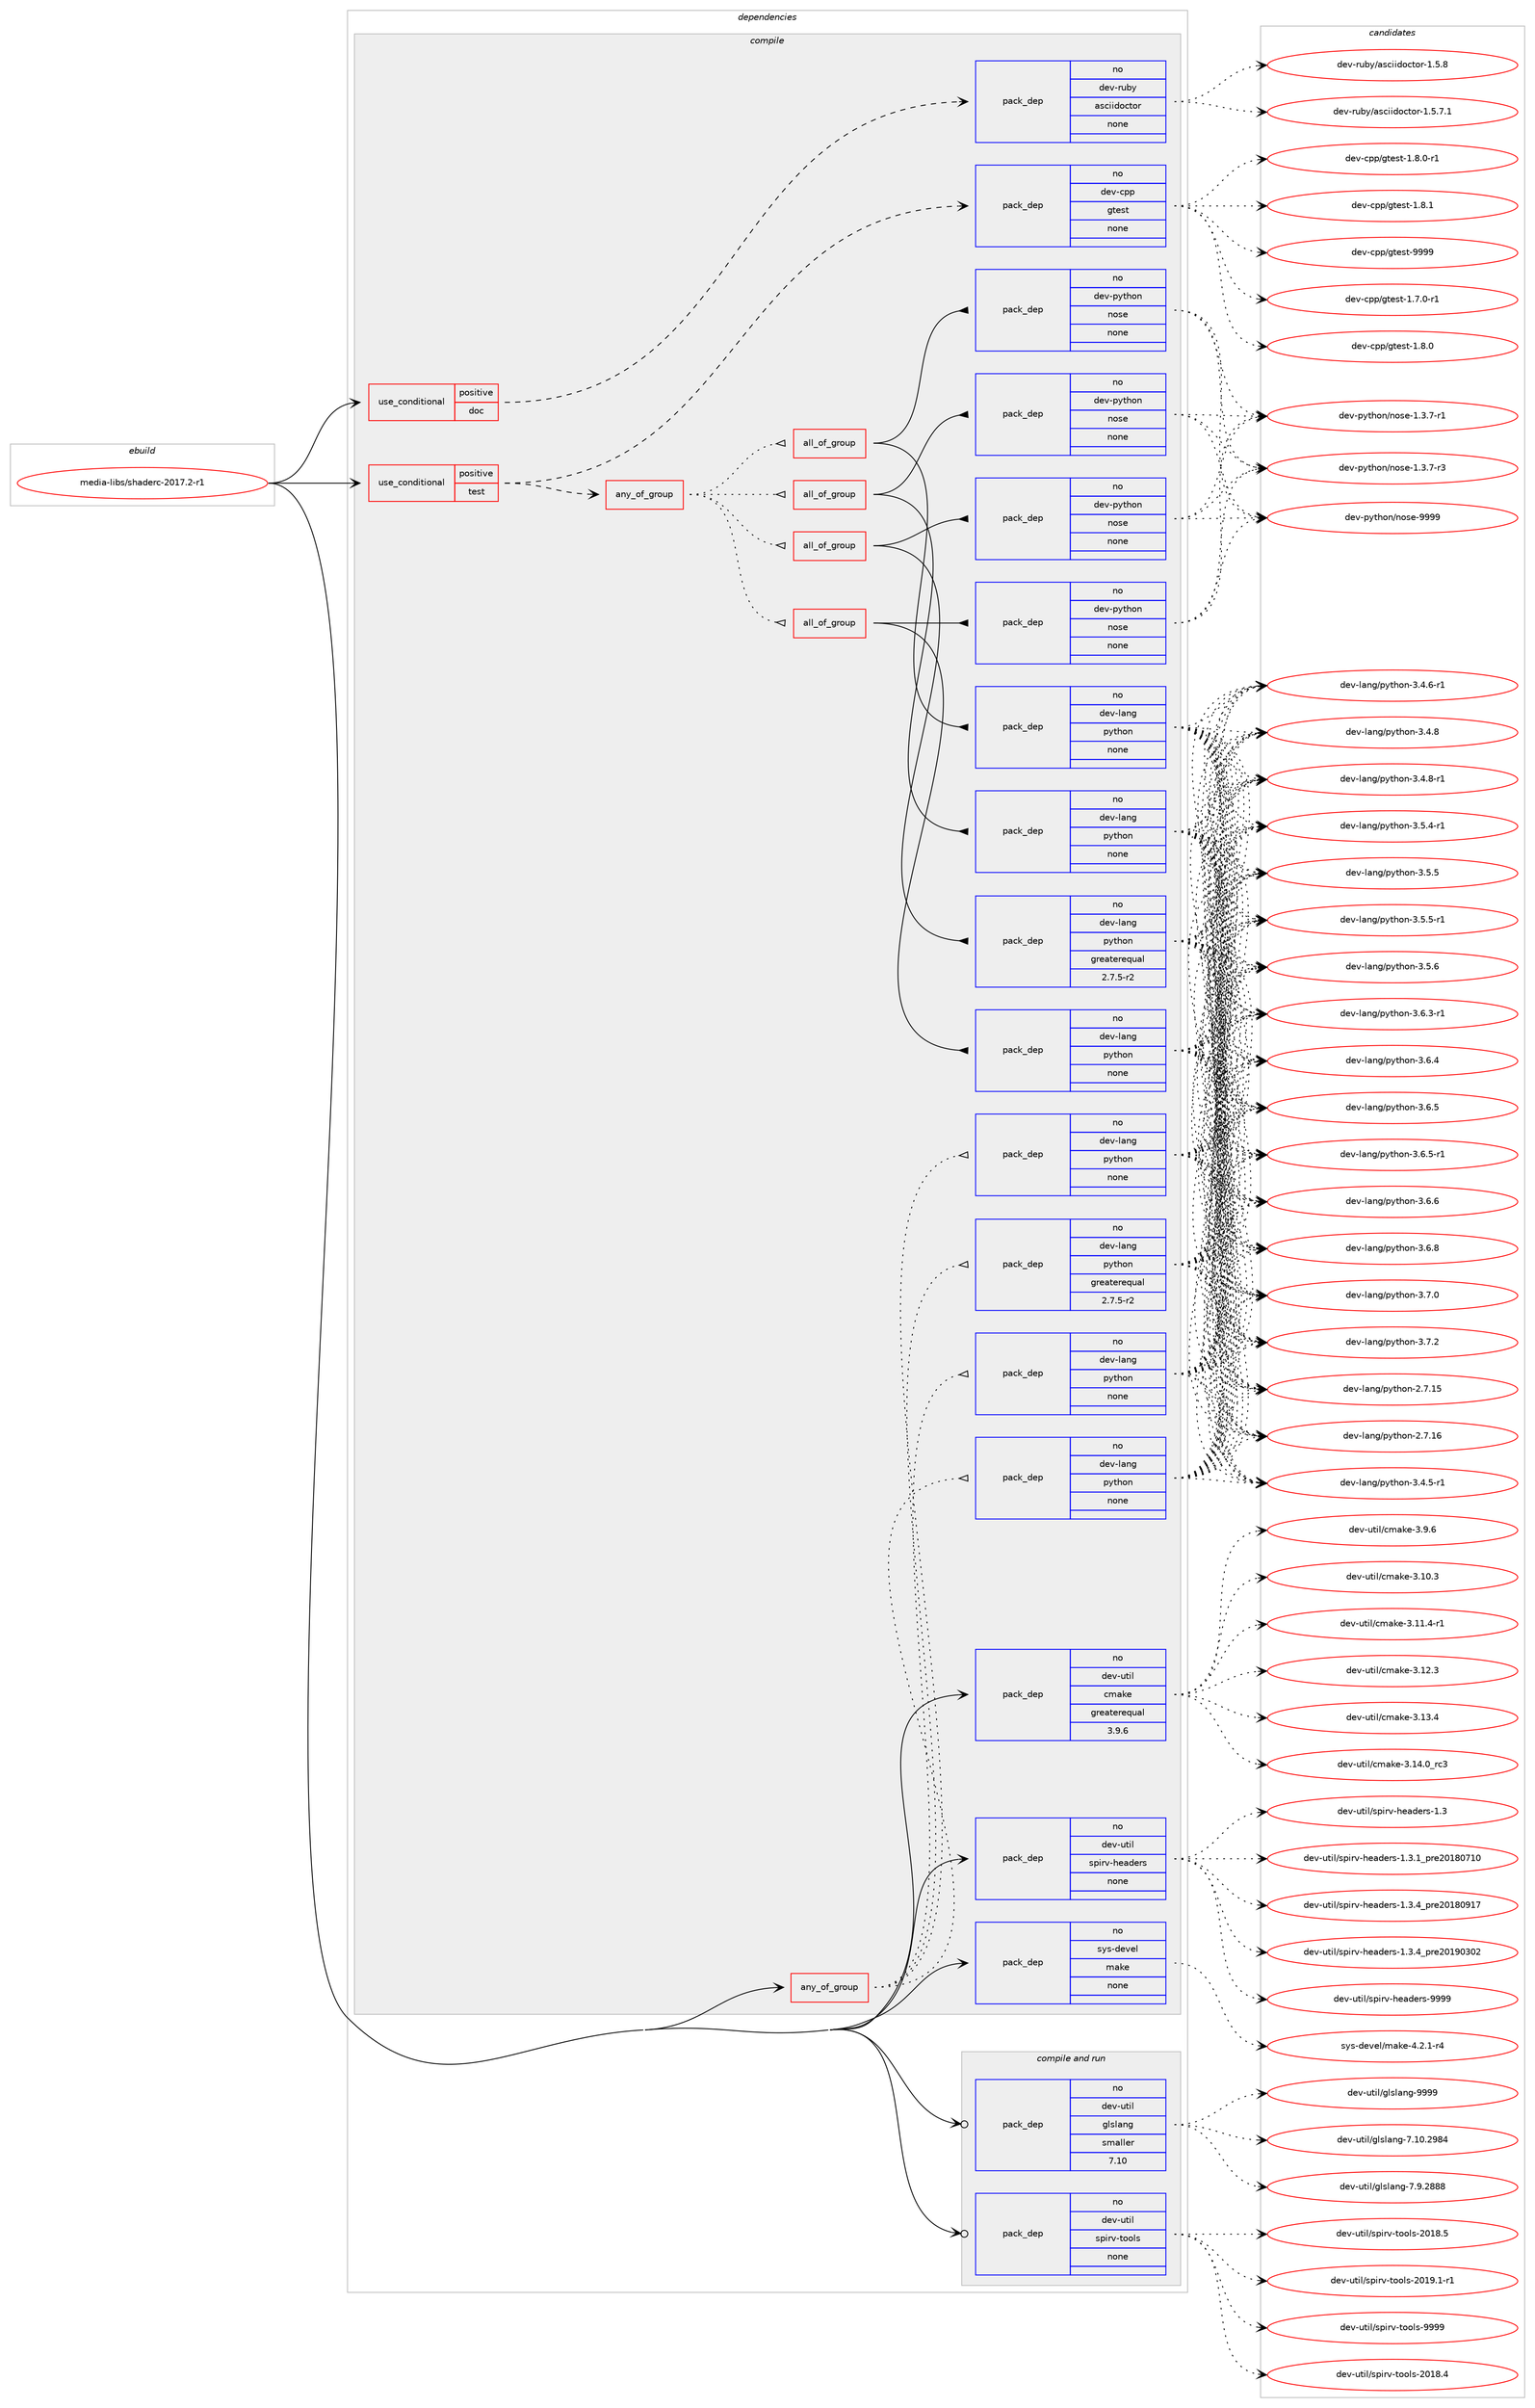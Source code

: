 digraph prolog {

# *************
# Graph options
# *************

newrank=true;
concentrate=true;
compound=true;
graph [rankdir=LR,fontname=Helvetica,fontsize=10,ranksep=1.5];#, ranksep=2.5, nodesep=0.2];
edge  [arrowhead=vee];
node  [fontname=Helvetica,fontsize=10];

# **********
# The ebuild
# **********

subgraph cluster_leftcol {
color=gray;
rank=same;
label=<<i>ebuild</i>>;
id [label="media-libs/shaderc-2017.2-r1", color=red, width=4, href="../media-libs/shaderc-2017.2-r1.svg"];
}

# ****************
# The dependencies
# ****************

subgraph cluster_midcol {
color=gray;
label=<<i>dependencies</i>>;
subgraph cluster_compile {
fillcolor="#eeeeee";
style=filled;
label=<<i>compile</i>>;
subgraph any25319 {
dependency1618228 [label=<<TABLE BORDER="0" CELLBORDER="1" CELLSPACING="0" CELLPADDING="4"><TR><TD CELLPADDING="10">any_of_group</TD></TR></TABLE>>, shape=none, color=red];subgraph pack1156256 {
dependency1618229 [label=<<TABLE BORDER="0" CELLBORDER="1" CELLSPACING="0" CELLPADDING="4" WIDTH="220"><TR><TD ROWSPAN="6" CELLPADDING="30">pack_dep</TD></TR><TR><TD WIDTH="110">no</TD></TR><TR><TD>dev-lang</TD></TR><TR><TD>python</TD></TR><TR><TD>none</TD></TR><TR><TD></TD></TR></TABLE>>, shape=none, color=blue];
}
dependency1618228:e -> dependency1618229:w [weight=20,style="dotted",arrowhead="oinv"];
subgraph pack1156257 {
dependency1618230 [label=<<TABLE BORDER="0" CELLBORDER="1" CELLSPACING="0" CELLPADDING="4" WIDTH="220"><TR><TD ROWSPAN="6" CELLPADDING="30">pack_dep</TD></TR><TR><TD WIDTH="110">no</TD></TR><TR><TD>dev-lang</TD></TR><TR><TD>python</TD></TR><TR><TD>none</TD></TR><TR><TD></TD></TR></TABLE>>, shape=none, color=blue];
}
dependency1618228:e -> dependency1618230:w [weight=20,style="dotted",arrowhead="oinv"];
subgraph pack1156258 {
dependency1618231 [label=<<TABLE BORDER="0" CELLBORDER="1" CELLSPACING="0" CELLPADDING="4" WIDTH="220"><TR><TD ROWSPAN="6" CELLPADDING="30">pack_dep</TD></TR><TR><TD WIDTH="110">no</TD></TR><TR><TD>dev-lang</TD></TR><TR><TD>python</TD></TR><TR><TD>none</TD></TR><TR><TD></TD></TR></TABLE>>, shape=none, color=blue];
}
dependency1618228:e -> dependency1618231:w [weight=20,style="dotted",arrowhead="oinv"];
subgraph pack1156259 {
dependency1618232 [label=<<TABLE BORDER="0" CELLBORDER="1" CELLSPACING="0" CELLPADDING="4" WIDTH="220"><TR><TD ROWSPAN="6" CELLPADDING="30">pack_dep</TD></TR><TR><TD WIDTH="110">no</TD></TR><TR><TD>dev-lang</TD></TR><TR><TD>python</TD></TR><TR><TD>greaterequal</TD></TR><TR><TD>2.7.5-r2</TD></TR></TABLE>>, shape=none, color=blue];
}
dependency1618228:e -> dependency1618232:w [weight=20,style="dotted",arrowhead="oinv"];
}
id:e -> dependency1618228:w [weight=20,style="solid",arrowhead="vee"];
subgraph cond435904 {
dependency1618233 [label=<<TABLE BORDER="0" CELLBORDER="1" CELLSPACING="0" CELLPADDING="4"><TR><TD ROWSPAN="3" CELLPADDING="10">use_conditional</TD></TR><TR><TD>positive</TD></TR><TR><TD>doc</TD></TR></TABLE>>, shape=none, color=red];
subgraph pack1156260 {
dependency1618234 [label=<<TABLE BORDER="0" CELLBORDER="1" CELLSPACING="0" CELLPADDING="4" WIDTH="220"><TR><TD ROWSPAN="6" CELLPADDING="30">pack_dep</TD></TR><TR><TD WIDTH="110">no</TD></TR><TR><TD>dev-ruby</TD></TR><TR><TD>asciidoctor</TD></TR><TR><TD>none</TD></TR><TR><TD></TD></TR></TABLE>>, shape=none, color=blue];
}
dependency1618233:e -> dependency1618234:w [weight=20,style="dashed",arrowhead="vee"];
}
id:e -> dependency1618233:w [weight=20,style="solid",arrowhead="vee"];
subgraph cond435905 {
dependency1618235 [label=<<TABLE BORDER="0" CELLBORDER="1" CELLSPACING="0" CELLPADDING="4"><TR><TD ROWSPAN="3" CELLPADDING="10">use_conditional</TD></TR><TR><TD>positive</TD></TR><TR><TD>test</TD></TR></TABLE>>, shape=none, color=red];
subgraph pack1156261 {
dependency1618236 [label=<<TABLE BORDER="0" CELLBORDER="1" CELLSPACING="0" CELLPADDING="4" WIDTH="220"><TR><TD ROWSPAN="6" CELLPADDING="30">pack_dep</TD></TR><TR><TD WIDTH="110">no</TD></TR><TR><TD>dev-cpp</TD></TR><TR><TD>gtest</TD></TR><TR><TD>none</TD></TR><TR><TD></TD></TR></TABLE>>, shape=none, color=blue];
}
dependency1618235:e -> dependency1618236:w [weight=20,style="dashed",arrowhead="vee"];
subgraph any25320 {
dependency1618237 [label=<<TABLE BORDER="0" CELLBORDER="1" CELLSPACING="0" CELLPADDING="4"><TR><TD CELLPADDING="10">any_of_group</TD></TR></TABLE>>, shape=none, color=red];subgraph all752 {
dependency1618238 [label=<<TABLE BORDER="0" CELLBORDER="1" CELLSPACING="0" CELLPADDING="4"><TR><TD CELLPADDING="10">all_of_group</TD></TR></TABLE>>, shape=none, color=red];subgraph pack1156262 {
dependency1618239 [label=<<TABLE BORDER="0" CELLBORDER="1" CELLSPACING="0" CELLPADDING="4" WIDTH="220"><TR><TD ROWSPAN="6" CELLPADDING="30">pack_dep</TD></TR><TR><TD WIDTH="110">no</TD></TR><TR><TD>dev-lang</TD></TR><TR><TD>python</TD></TR><TR><TD>none</TD></TR><TR><TD></TD></TR></TABLE>>, shape=none, color=blue];
}
dependency1618238:e -> dependency1618239:w [weight=20,style="solid",arrowhead="inv"];
subgraph pack1156263 {
dependency1618240 [label=<<TABLE BORDER="0" CELLBORDER="1" CELLSPACING="0" CELLPADDING="4" WIDTH="220"><TR><TD ROWSPAN="6" CELLPADDING="30">pack_dep</TD></TR><TR><TD WIDTH="110">no</TD></TR><TR><TD>dev-python</TD></TR><TR><TD>nose</TD></TR><TR><TD>none</TD></TR><TR><TD></TD></TR></TABLE>>, shape=none, color=blue];
}
dependency1618238:e -> dependency1618240:w [weight=20,style="solid",arrowhead="inv"];
}
dependency1618237:e -> dependency1618238:w [weight=20,style="dotted",arrowhead="oinv"];
subgraph all753 {
dependency1618241 [label=<<TABLE BORDER="0" CELLBORDER="1" CELLSPACING="0" CELLPADDING="4"><TR><TD CELLPADDING="10">all_of_group</TD></TR></TABLE>>, shape=none, color=red];subgraph pack1156264 {
dependency1618242 [label=<<TABLE BORDER="0" CELLBORDER="1" CELLSPACING="0" CELLPADDING="4" WIDTH="220"><TR><TD ROWSPAN="6" CELLPADDING="30">pack_dep</TD></TR><TR><TD WIDTH="110">no</TD></TR><TR><TD>dev-lang</TD></TR><TR><TD>python</TD></TR><TR><TD>none</TD></TR><TR><TD></TD></TR></TABLE>>, shape=none, color=blue];
}
dependency1618241:e -> dependency1618242:w [weight=20,style="solid",arrowhead="inv"];
subgraph pack1156265 {
dependency1618243 [label=<<TABLE BORDER="0" CELLBORDER="1" CELLSPACING="0" CELLPADDING="4" WIDTH="220"><TR><TD ROWSPAN="6" CELLPADDING="30">pack_dep</TD></TR><TR><TD WIDTH="110">no</TD></TR><TR><TD>dev-python</TD></TR><TR><TD>nose</TD></TR><TR><TD>none</TD></TR><TR><TD></TD></TR></TABLE>>, shape=none, color=blue];
}
dependency1618241:e -> dependency1618243:w [weight=20,style="solid",arrowhead="inv"];
}
dependency1618237:e -> dependency1618241:w [weight=20,style="dotted",arrowhead="oinv"];
subgraph all754 {
dependency1618244 [label=<<TABLE BORDER="0" CELLBORDER="1" CELLSPACING="0" CELLPADDING="4"><TR><TD CELLPADDING="10">all_of_group</TD></TR></TABLE>>, shape=none, color=red];subgraph pack1156266 {
dependency1618245 [label=<<TABLE BORDER="0" CELLBORDER="1" CELLSPACING="0" CELLPADDING="4" WIDTH="220"><TR><TD ROWSPAN="6" CELLPADDING="30">pack_dep</TD></TR><TR><TD WIDTH="110">no</TD></TR><TR><TD>dev-lang</TD></TR><TR><TD>python</TD></TR><TR><TD>none</TD></TR><TR><TD></TD></TR></TABLE>>, shape=none, color=blue];
}
dependency1618244:e -> dependency1618245:w [weight=20,style="solid",arrowhead="inv"];
subgraph pack1156267 {
dependency1618246 [label=<<TABLE BORDER="0" CELLBORDER="1" CELLSPACING="0" CELLPADDING="4" WIDTH="220"><TR><TD ROWSPAN="6" CELLPADDING="30">pack_dep</TD></TR><TR><TD WIDTH="110">no</TD></TR><TR><TD>dev-python</TD></TR><TR><TD>nose</TD></TR><TR><TD>none</TD></TR><TR><TD></TD></TR></TABLE>>, shape=none, color=blue];
}
dependency1618244:e -> dependency1618246:w [weight=20,style="solid",arrowhead="inv"];
}
dependency1618237:e -> dependency1618244:w [weight=20,style="dotted",arrowhead="oinv"];
subgraph all755 {
dependency1618247 [label=<<TABLE BORDER="0" CELLBORDER="1" CELLSPACING="0" CELLPADDING="4"><TR><TD CELLPADDING="10">all_of_group</TD></TR></TABLE>>, shape=none, color=red];subgraph pack1156268 {
dependency1618248 [label=<<TABLE BORDER="0" CELLBORDER="1" CELLSPACING="0" CELLPADDING="4" WIDTH="220"><TR><TD ROWSPAN="6" CELLPADDING="30">pack_dep</TD></TR><TR><TD WIDTH="110">no</TD></TR><TR><TD>dev-lang</TD></TR><TR><TD>python</TD></TR><TR><TD>greaterequal</TD></TR><TR><TD>2.7.5-r2</TD></TR></TABLE>>, shape=none, color=blue];
}
dependency1618247:e -> dependency1618248:w [weight=20,style="solid",arrowhead="inv"];
subgraph pack1156269 {
dependency1618249 [label=<<TABLE BORDER="0" CELLBORDER="1" CELLSPACING="0" CELLPADDING="4" WIDTH="220"><TR><TD ROWSPAN="6" CELLPADDING="30">pack_dep</TD></TR><TR><TD WIDTH="110">no</TD></TR><TR><TD>dev-python</TD></TR><TR><TD>nose</TD></TR><TR><TD>none</TD></TR><TR><TD></TD></TR></TABLE>>, shape=none, color=blue];
}
dependency1618247:e -> dependency1618249:w [weight=20,style="solid",arrowhead="inv"];
}
dependency1618237:e -> dependency1618247:w [weight=20,style="dotted",arrowhead="oinv"];
}
dependency1618235:e -> dependency1618237:w [weight=20,style="dashed",arrowhead="vee"];
}
id:e -> dependency1618235:w [weight=20,style="solid",arrowhead="vee"];
subgraph pack1156270 {
dependency1618250 [label=<<TABLE BORDER="0" CELLBORDER="1" CELLSPACING="0" CELLPADDING="4" WIDTH="220"><TR><TD ROWSPAN="6" CELLPADDING="30">pack_dep</TD></TR><TR><TD WIDTH="110">no</TD></TR><TR><TD>dev-util</TD></TR><TR><TD>cmake</TD></TR><TR><TD>greaterequal</TD></TR><TR><TD>3.9.6</TD></TR></TABLE>>, shape=none, color=blue];
}
id:e -> dependency1618250:w [weight=20,style="solid",arrowhead="vee"];
subgraph pack1156271 {
dependency1618251 [label=<<TABLE BORDER="0" CELLBORDER="1" CELLSPACING="0" CELLPADDING="4" WIDTH="220"><TR><TD ROWSPAN="6" CELLPADDING="30">pack_dep</TD></TR><TR><TD WIDTH="110">no</TD></TR><TR><TD>dev-util</TD></TR><TR><TD>spirv-headers</TD></TR><TR><TD>none</TD></TR><TR><TD></TD></TR></TABLE>>, shape=none, color=blue];
}
id:e -> dependency1618251:w [weight=20,style="solid",arrowhead="vee"];
subgraph pack1156272 {
dependency1618252 [label=<<TABLE BORDER="0" CELLBORDER="1" CELLSPACING="0" CELLPADDING="4" WIDTH="220"><TR><TD ROWSPAN="6" CELLPADDING="30">pack_dep</TD></TR><TR><TD WIDTH="110">no</TD></TR><TR><TD>sys-devel</TD></TR><TR><TD>make</TD></TR><TR><TD>none</TD></TR><TR><TD></TD></TR></TABLE>>, shape=none, color=blue];
}
id:e -> dependency1618252:w [weight=20,style="solid",arrowhead="vee"];
}
subgraph cluster_compileandrun {
fillcolor="#eeeeee";
style=filled;
label=<<i>compile and run</i>>;
subgraph pack1156273 {
dependency1618253 [label=<<TABLE BORDER="0" CELLBORDER="1" CELLSPACING="0" CELLPADDING="4" WIDTH="220"><TR><TD ROWSPAN="6" CELLPADDING="30">pack_dep</TD></TR><TR><TD WIDTH="110">no</TD></TR><TR><TD>dev-util</TD></TR><TR><TD>glslang</TD></TR><TR><TD>smaller</TD></TR><TR><TD>7.10</TD></TR></TABLE>>, shape=none, color=blue];
}
id:e -> dependency1618253:w [weight=20,style="solid",arrowhead="odotvee"];
subgraph pack1156274 {
dependency1618254 [label=<<TABLE BORDER="0" CELLBORDER="1" CELLSPACING="0" CELLPADDING="4" WIDTH="220"><TR><TD ROWSPAN="6" CELLPADDING="30">pack_dep</TD></TR><TR><TD WIDTH="110">no</TD></TR><TR><TD>dev-util</TD></TR><TR><TD>spirv-tools</TD></TR><TR><TD>none</TD></TR><TR><TD></TD></TR></TABLE>>, shape=none, color=blue];
}
id:e -> dependency1618254:w [weight=20,style="solid",arrowhead="odotvee"];
}
subgraph cluster_run {
fillcolor="#eeeeee";
style=filled;
label=<<i>run</i>>;
}
}

# **************
# The candidates
# **************

subgraph cluster_choices {
rank=same;
color=gray;
label=<<i>candidates</i>>;

subgraph choice1156256 {
color=black;
nodesep=1;
choice10010111845108971101034711212111610411111045504655464953 [label="dev-lang/python-2.7.15", color=red, width=4,href="../dev-lang/python-2.7.15.svg"];
choice10010111845108971101034711212111610411111045504655464954 [label="dev-lang/python-2.7.16", color=red, width=4,href="../dev-lang/python-2.7.16.svg"];
choice1001011184510897110103471121211161041111104551465246534511449 [label="dev-lang/python-3.4.5-r1", color=red, width=4,href="../dev-lang/python-3.4.5-r1.svg"];
choice1001011184510897110103471121211161041111104551465246544511449 [label="dev-lang/python-3.4.6-r1", color=red, width=4,href="../dev-lang/python-3.4.6-r1.svg"];
choice100101118451089711010347112121116104111110455146524656 [label="dev-lang/python-3.4.8", color=red, width=4,href="../dev-lang/python-3.4.8.svg"];
choice1001011184510897110103471121211161041111104551465246564511449 [label="dev-lang/python-3.4.8-r1", color=red, width=4,href="../dev-lang/python-3.4.8-r1.svg"];
choice1001011184510897110103471121211161041111104551465346524511449 [label="dev-lang/python-3.5.4-r1", color=red, width=4,href="../dev-lang/python-3.5.4-r1.svg"];
choice100101118451089711010347112121116104111110455146534653 [label="dev-lang/python-3.5.5", color=red, width=4,href="../dev-lang/python-3.5.5.svg"];
choice1001011184510897110103471121211161041111104551465346534511449 [label="dev-lang/python-3.5.5-r1", color=red, width=4,href="../dev-lang/python-3.5.5-r1.svg"];
choice100101118451089711010347112121116104111110455146534654 [label="dev-lang/python-3.5.6", color=red, width=4,href="../dev-lang/python-3.5.6.svg"];
choice1001011184510897110103471121211161041111104551465446514511449 [label="dev-lang/python-3.6.3-r1", color=red, width=4,href="../dev-lang/python-3.6.3-r1.svg"];
choice100101118451089711010347112121116104111110455146544652 [label="dev-lang/python-3.6.4", color=red, width=4,href="../dev-lang/python-3.6.4.svg"];
choice100101118451089711010347112121116104111110455146544653 [label="dev-lang/python-3.6.5", color=red, width=4,href="../dev-lang/python-3.6.5.svg"];
choice1001011184510897110103471121211161041111104551465446534511449 [label="dev-lang/python-3.6.5-r1", color=red, width=4,href="../dev-lang/python-3.6.5-r1.svg"];
choice100101118451089711010347112121116104111110455146544654 [label="dev-lang/python-3.6.6", color=red, width=4,href="../dev-lang/python-3.6.6.svg"];
choice100101118451089711010347112121116104111110455146544656 [label="dev-lang/python-3.6.8", color=red, width=4,href="../dev-lang/python-3.6.8.svg"];
choice100101118451089711010347112121116104111110455146554648 [label="dev-lang/python-3.7.0", color=red, width=4,href="../dev-lang/python-3.7.0.svg"];
choice100101118451089711010347112121116104111110455146554650 [label="dev-lang/python-3.7.2", color=red, width=4,href="../dev-lang/python-3.7.2.svg"];
dependency1618229:e -> choice10010111845108971101034711212111610411111045504655464953:w [style=dotted,weight="100"];
dependency1618229:e -> choice10010111845108971101034711212111610411111045504655464954:w [style=dotted,weight="100"];
dependency1618229:e -> choice1001011184510897110103471121211161041111104551465246534511449:w [style=dotted,weight="100"];
dependency1618229:e -> choice1001011184510897110103471121211161041111104551465246544511449:w [style=dotted,weight="100"];
dependency1618229:e -> choice100101118451089711010347112121116104111110455146524656:w [style=dotted,weight="100"];
dependency1618229:e -> choice1001011184510897110103471121211161041111104551465246564511449:w [style=dotted,weight="100"];
dependency1618229:e -> choice1001011184510897110103471121211161041111104551465346524511449:w [style=dotted,weight="100"];
dependency1618229:e -> choice100101118451089711010347112121116104111110455146534653:w [style=dotted,weight="100"];
dependency1618229:e -> choice1001011184510897110103471121211161041111104551465346534511449:w [style=dotted,weight="100"];
dependency1618229:e -> choice100101118451089711010347112121116104111110455146534654:w [style=dotted,weight="100"];
dependency1618229:e -> choice1001011184510897110103471121211161041111104551465446514511449:w [style=dotted,weight="100"];
dependency1618229:e -> choice100101118451089711010347112121116104111110455146544652:w [style=dotted,weight="100"];
dependency1618229:e -> choice100101118451089711010347112121116104111110455146544653:w [style=dotted,weight="100"];
dependency1618229:e -> choice1001011184510897110103471121211161041111104551465446534511449:w [style=dotted,weight="100"];
dependency1618229:e -> choice100101118451089711010347112121116104111110455146544654:w [style=dotted,weight="100"];
dependency1618229:e -> choice100101118451089711010347112121116104111110455146544656:w [style=dotted,weight="100"];
dependency1618229:e -> choice100101118451089711010347112121116104111110455146554648:w [style=dotted,weight="100"];
dependency1618229:e -> choice100101118451089711010347112121116104111110455146554650:w [style=dotted,weight="100"];
}
subgraph choice1156257 {
color=black;
nodesep=1;
choice10010111845108971101034711212111610411111045504655464953 [label="dev-lang/python-2.7.15", color=red, width=4,href="../dev-lang/python-2.7.15.svg"];
choice10010111845108971101034711212111610411111045504655464954 [label="dev-lang/python-2.7.16", color=red, width=4,href="../dev-lang/python-2.7.16.svg"];
choice1001011184510897110103471121211161041111104551465246534511449 [label="dev-lang/python-3.4.5-r1", color=red, width=4,href="../dev-lang/python-3.4.5-r1.svg"];
choice1001011184510897110103471121211161041111104551465246544511449 [label="dev-lang/python-3.4.6-r1", color=red, width=4,href="../dev-lang/python-3.4.6-r1.svg"];
choice100101118451089711010347112121116104111110455146524656 [label="dev-lang/python-3.4.8", color=red, width=4,href="../dev-lang/python-3.4.8.svg"];
choice1001011184510897110103471121211161041111104551465246564511449 [label="dev-lang/python-3.4.8-r1", color=red, width=4,href="../dev-lang/python-3.4.8-r1.svg"];
choice1001011184510897110103471121211161041111104551465346524511449 [label="dev-lang/python-3.5.4-r1", color=red, width=4,href="../dev-lang/python-3.5.4-r1.svg"];
choice100101118451089711010347112121116104111110455146534653 [label="dev-lang/python-3.5.5", color=red, width=4,href="../dev-lang/python-3.5.5.svg"];
choice1001011184510897110103471121211161041111104551465346534511449 [label="dev-lang/python-3.5.5-r1", color=red, width=4,href="../dev-lang/python-3.5.5-r1.svg"];
choice100101118451089711010347112121116104111110455146534654 [label="dev-lang/python-3.5.6", color=red, width=4,href="../dev-lang/python-3.5.6.svg"];
choice1001011184510897110103471121211161041111104551465446514511449 [label="dev-lang/python-3.6.3-r1", color=red, width=4,href="../dev-lang/python-3.6.3-r1.svg"];
choice100101118451089711010347112121116104111110455146544652 [label="dev-lang/python-3.6.4", color=red, width=4,href="../dev-lang/python-3.6.4.svg"];
choice100101118451089711010347112121116104111110455146544653 [label="dev-lang/python-3.6.5", color=red, width=4,href="../dev-lang/python-3.6.5.svg"];
choice1001011184510897110103471121211161041111104551465446534511449 [label="dev-lang/python-3.6.5-r1", color=red, width=4,href="../dev-lang/python-3.6.5-r1.svg"];
choice100101118451089711010347112121116104111110455146544654 [label="dev-lang/python-3.6.6", color=red, width=4,href="../dev-lang/python-3.6.6.svg"];
choice100101118451089711010347112121116104111110455146544656 [label="dev-lang/python-3.6.8", color=red, width=4,href="../dev-lang/python-3.6.8.svg"];
choice100101118451089711010347112121116104111110455146554648 [label="dev-lang/python-3.7.0", color=red, width=4,href="../dev-lang/python-3.7.0.svg"];
choice100101118451089711010347112121116104111110455146554650 [label="dev-lang/python-3.7.2", color=red, width=4,href="../dev-lang/python-3.7.2.svg"];
dependency1618230:e -> choice10010111845108971101034711212111610411111045504655464953:w [style=dotted,weight="100"];
dependency1618230:e -> choice10010111845108971101034711212111610411111045504655464954:w [style=dotted,weight="100"];
dependency1618230:e -> choice1001011184510897110103471121211161041111104551465246534511449:w [style=dotted,weight="100"];
dependency1618230:e -> choice1001011184510897110103471121211161041111104551465246544511449:w [style=dotted,weight="100"];
dependency1618230:e -> choice100101118451089711010347112121116104111110455146524656:w [style=dotted,weight="100"];
dependency1618230:e -> choice1001011184510897110103471121211161041111104551465246564511449:w [style=dotted,weight="100"];
dependency1618230:e -> choice1001011184510897110103471121211161041111104551465346524511449:w [style=dotted,weight="100"];
dependency1618230:e -> choice100101118451089711010347112121116104111110455146534653:w [style=dotted,weight="100"];
dependency1618230:e -> choice1001011184510897110103471121211161041111104551465346534511449:w [style=dotted,weight="100"];
dependency1618230:e -> choice100101118451089711010347112121116104111110455146534654:w [style=dotted,weight="100"];
dependency1618230:e -> choice1001011184510897110103471121211161041111104551465446514511449:w [style=dotted,weight="100"];
dependency1618230:e -> choice100101118451089711010347112121116104111110455146544652:w [style=dotted,weight="100"];
dependency1618230:e -> choice100101118451089711010347112121116104111110455146544653:w [style=dotted,weight="100"];
dependency1618230:e -> choice1001011184510897110103471121211161041111104551465446534511449:w [style=dotted,weight="100"];
dependency1618230:e -> choice100101118451089711010347112121116104111110455146544654:w [style=dotted,weight="100"];
dependency1618230:e -> choice100101118451089711010347112121116104111110455146544656:w [style=dotted,weight="100"];
dependency1618230:e -> choice100101118451089711010347112121116104111110455146554648:w [style=dotted,weight="100"];
dependency1618230:e -> choice100101118451089711010347112121116104111110455146554650:w [style=dotted,weight="100"];
}
subgraph choice1156258 {
color=black;
nodesep=1;
choice10010111845108971101034711212111610411111045504655464953 [label="dev-lang/python-2.7.15", color=red, width=4,href="../dev-lang/python-2.7.15.svg"];
choice10010111845108971101034711212111610411111045504655464954 [label="dev-lang/python-2.7.16", color=red, width=4,href="../dev-lang/python-2.7.16.svg"];
choice1001011184510897110103471121211161041111104551465246534511449 [label="dev-lang/python-3.4.5-r1", color=red, width=4,href="../dev-lang/python-3.4.5-r1.svg"];
choice1001011184510897110103471121211161041111104551465246544511449 [label="dev-lang/python-3.4.6-r1", color=red, width=4,href="../dev-lang/python-3.4.6-r1.svg"];
choice100101118451089711010347112121116104111110455146524656 [label="dev-lang/python-3.4.8", color=red, width=4,href="../dev-lang/python-3.4.8.svg"];
choice1001011184510897110103471121211161041111104551465246564511449 [label="dev-lang/python-3.4.8-r1", color=red, width=4,href="../dev-lang/python-3.4.8-r1.svg"];
choice1001011184510897110103471121211161041111104551465346524511449 [label="dev-lang/python-3.5.4-r1", color=red, width=4,href="../dev-lang/python-3.5.4-r1.svg"];
choice100101118451089711010347112121116104111110455146534653 [label="dev-lang/python-3.5.5", color=red, width=4,href="../dev-lang/python-3.5.5.svg"];
choice1001011184510897110103471121211161041111104551465346534511449 [label="dev-lang/python-3.5.5-r1", color=red, width=4,href="../dev-lang/python-3.5.5-r1.svg"];
choice100101118451089711010347112121116104111110455146534654 [label="dev-lang/python-3.5.6", color=red, width=4,href="../dev-lang/python-3.5.6.svg"];
choice1001011184510897110103471121211161041111104551465446514511449 [label="dev-lang/python-3.6.3-r1", color=red, width=4,href="../dev-lang/python-3.6.3-r1.svg"];
choice100101118451089711010347112121116104111110455146544652 [label="dev-lang/python-3.6.4", color=red, width=4,href="../dev-lang/python-3.6.4.svg"];
choice100101118451089711010347112121116104111110455146544653 [label="dev-lang/python-3.6.5", color=red, width=4,href="../dev-lang/python-3.6.5.svg"];
choice1001011184510897110103471121211161041111104551465446534511449 [label="dev-lang/python-3.6.5-r1", color=red, width=4,href="../dev-lang/python-3.6.5-r1.svg"];
choice100101118451089711010347112121116104111110455146544654 [label="dev-lang/python-3.6.6", color=red, width=4,href="../dev-lang/python-3.6.6.svg"];
choice100101118451089711010347112121116104111110455146544656 [label="dev-lang/python-3.6.8", color=red, width=4,href="../dev-lang/python-3.6.8.svg"];
choice100101118451089711010347112121116104111110455146554648 [label="dev-lang/python-3.7.0", color=red, width=4,href="../dev-lang/python-3.7.0.svg"];
choice100101118451089711010347112121116104111110455146554650 [label="dev-lang/python-3.7.2", color=red, width=4,href="../dev-lang/python-3.7.2.svg"];
dependency1618231:e -> choice10010111845108971101034711212111610411111045504655464953:w [style=dotted,weight="100"];
dependency1618231:e -> choice10010111845108971101034711212111610411111045504655464954:w [style=dotted,weight="100"];
dependency1618231:e -> choice1001011184510897110103471121211161041111104551465246534511449:w [style=dotted,weight="100"];
dependency1618231:e -> choice1001011184510897110103471121211161041111104551465246544511449:w [style=dotted,weight="100"];
dependency1618231:e -> choice100101118451089711010347112121116104111110455146524656:w [style=dotted,weight="100"];
dependency1618231:e -> choice1001011184510897110103471121211161041111104551465246564511449:w [style=dotted,weight="100"];
dependency1618231:e -> choice1001011184510897110103471121211161041111104551465346524511449:w [style=dotted,weight="100"];
dependency1618231:e -> choice100101118451089711010347112121116104111110455146534653:w [style=dotted,weight="100"];
dependency1618231:e -> choice1001011184510897110103471121211161041111104551465346534511449:w [style=dotted,weight="100"];
dependency1618231:e -> choice100101118451089711010347112121116104111110455146534654:w [style=dotted,weight="100"];
dependency1618231:e -> choice1001011184510897110103471121211161041111104551465446514511449:w [style=dotted,weight="100"];
dependency1618231:e -> choice100101118451089711010347112121116104111110455146544652:w [style=dotted,weight="100"];
dependency1618231:e -> choice100101118451089711010347112121116104111110455146544653:w [style=dotted,weight="100"];
dependency1618231:e -> choice1001011184510897110103471121211161041111104551465446534511449:w [style=dotted,weight="100"];
dependency1618231:e -> choice100101118451089711010347112121116104111110455146544654:w [style=dotted,weight="100"];
dependency1618231:e -> choice100101118451089711010347112121116104111110455146544656:w [style=dotted,weight="100"];
dependency1618231:e -> choice100101118451089711010347112121116104111110455146554648:w [style=dotted,weight="100"];
dependency1618231:e -> choice100101118451089711010347112121116104111110455146554650:w [style=dotted,weight="100"];
}
subgraph choice1156259 {
color=black;
nodesep=1;
choice10010111845108971101034711212111610411111045504655464953 [label="dev-lang/python-2.7.15", color=red, width=4,href="../dev-lang/python-2.7.15.svg"];
choice10010111845108971101034711212111610411111045504655464954 [label="dev-lang/python-2.7.16", color=red, width=4,href="../dev-lang/python-2.7.16.svg"];
choice1001011184510897110103471121211161041111104551465246534511449 [label="dev-lang/python-3.4.5-r1", color=red, width=4,href="../dev-lang/python-3.4.5-r1.svg"];
choice1001011184510897110103471121211161041111104551465246544511449 [label="dev-lang/python-3.4.6-r1", color=red, width=4,href="../dev-lang/python-3.4.6-r1.svg"];
choice100101118451089711010347112121116104111110455146524656 [label="dev-lang/python-3.4.8", color=red, width=4,href="../dev-lang/python-3.4.8.svg"];
choice1001011184510897110103471121211161041111104551465246564511449 [label="dev-lang/python-3.4.8-r1", color=red, width=4,href="../dev-lang/python-3.4.8-r1.svg"];
choice1001011184510897110103471121211161041111104551465346524511449 [label="dev-lang/python-3.5.4-r1", color=red, width=4,href="../dev-lang/python-3.5.4-r1.svg"];
choice100101118451089711010347112121116104111110455146534653 [label="dev-lang/python-3.5.5", color=red, width=4,href="../dev-lang/python-3.5.5.svg"];
choice1001011184510897110103471121211161041111104551465346534511449 [label="dev-lang/python-3.5.5-r1", color=red, width=4,href="../dev-lang/python-3.5.5-r1.svg"];
choice100101118451089711010347112121116104111110455146534654 [label="dev-lang/python-3.5.6", color=red, width=4,href="../dev-lang/python-3.5.6.svg"];
choice1001011184510897110103471121211161041111104551465446514511449 [label="dev-lang/python-3.6.3-r1", color=red, width=4,href="../dev-lang/python-3.6.3-r1.svg"];
choice100101118451089711010347112121116104111110455146544652 [label="dev-lang/python-3.6.4", color=red, width=4,href="../dev-lang/python-3.6.4.svg"];
choice100101118451089711010347112121116104111110455146544653 [label="dev-lang/python-3.6.5", color=red, width=4,href="../dev-lang/python-3.6.5.svg"];
choice1001011184510897110103471121211161041111104551465446534511449 [label="dev-lang/python-3.6.5-r1", color=red, width=4,href="../dev-lang/python-3.6.5-r1.svg"];
choice100101118451089711010347112121116104111110455146544654 [label="dev-lang/python-3.6.6", color=red, width=4,href="../dev-lang/python-3.6.6.svg"];
choice100101118451089711010347112121116104111110455146544656 [label="dev-lang/python-3.6.8", color=red, width=4,href="../dev-lang/python-3.6.8.svg"];
choice100101118451089711010347112121116104111110455146554648 [label="dev-lang/python-3.7.0", color=red, width=4,href="../dev-lang/python-3.7.0.svg"];
choice100101118451089711010347112121116104111110455146554650 [label="dev-lang/python-3.7.2", color=red, width=4,href="../dev-lang/python-3.7.2.svg"];
dependency1618232:e -> choice10010111845108971101034711212111610411111045504655464953:w [style=dotted,weight="100"];
dependency1618232:e -> choice10010111845108971101034711212111610411111045504655464954:w [style=dotted,weight="100"];
dependency1618232:e -> choice1001011184510897110103471121211161041111104551465246534511449:w [style=dotted,weight="100"];
dependency1618232:e -> choice1001011184510897110103471121211161041111104551465246544511449:w [style=dotted,weight="100"];
dependency1618232:e -> choice100101118451089711010347112121116104111110455146524656:w [style=dotted,weight="100"];
dependency1618232:e -> choice1001011184510897110103471121211161041111104551465246564511449:w [style=dotted,weight="100"];
dependency1618232:e -> choice1001011184510897110103471121211161041111104551465346524511449:w [style=dotted,weight="100"];
dependency1618232:e -> choice100101118451089711010347112121116104111110455146534653:w [style=dotted,weight="100"];
dependency1618232:e -> choice1001011184510897110103471121211161041111104551465346534511449:w [style=dotted,weight="100"];
dependency1618232:e -> choice100101118451089711010347112121116104111110455146534654:w [style=dotted,weight="100"];
dependency1618232:e -> choice1001011184510897110103471121211161041111104551465446514511449:w [style=dotted,weight="100"];
dependency1618232:e -> choice100101118451089711010347112121116104111110455146544652:w [style=dotted,weight="100"];
dependency1618232:e -> choice100101118451089711010347112121116104111110455146544653:w [style=dotted,weight="100"];
dependency1618232:e -> choice1001011184510897110103471121211161041111104551465446534511449:w [style=dotted,weight="100"];
dependency1618232:e -> choice100101118451089711010347112121116104111110455146544654:w [style=dotted,weight="100"];
dependency1618232:e -> choice100101118451089711010347112121116104111110455146544656:w [style=dotted,weight="100"];
dependency1618232:e -> choice100101118451089711010347112121116104111110455146554648:w [style=dotted,weight="100"];
dependency1618232:e -> choice100101118451089711010347112121116104111110455146554650:w [style=dotted,weight="100"];
}
subgraph choice1156260 {
color=black;
nodesep=1;
choice1001011184511411798121479711599105105100111991161111144549465346554649 [label="dev-ruby/asciidoctor-1.5.7.1", color=red, width=4,href="../dev-ruby/asciidoctor-1.5.7.1.svg"];
choice100101118451141179812147971159910510510011199116111114454946534656 [label="dev-ruby/asciidoctor-1.5.8", color=red, width=4,href="../dev-ruby/asciidoctor-1.5.8.svg"];
dependency1618234:e -> choice1001011184511411798121479711599105105100111991161111144549465346554649:w [style=dotted,weight="100"];
dependency1618234:e -> choice100101118451141179812147971159910510510011199116111114454946534656:w [style=dotted,weight="100"];
}
subgraph choice1156261 {
color=black;
nodesep=1;
choice1001011184599112112471031161011151164549465546484511449 [label="dev-cpp/gtest-1.7.0-r1", color=red, width=4,href="../dev-cpp/gtest-1.7.0-r1.svg"];
choice100101118459911211247103116101115116454946564648 [label="dev-cpp/gtest-1.8.0", color=red, width=4,href="../dev-cpp/gtest-1.8.0.svg"];
choice1001011184599112112471031161011151164549465646484511449 [label="dev-cpp/gtest-1.8.0-r1", color=red, width=4,href="../dev-cpp/gtest-1.8.0-r1.svg"];
choice100101118459911211247103116101115116454946564649 [label="dev-cpp/gtest-1.8.1", color=red, width=4,href="../dev-cpp/gtest-1.8.1.svg"];
choice1001011184599112112471031161011151164557575757 [label="dev-cpp/gtest-9999", color=red, width=4,href="../dev-cpp/gtest-9999.svg"];
dependency1618236:e -> choice1001011184599112112471031161011151164549465546484511449:w [style=dotted,weight="100"];
dependency1618236:e -> choice100101118459911211247103116101115116454946564648:w [style=dotted,weight="100"];
dependency1618236:e -> choice1001011184599112112471031161011151164549465646484511449:w [style=dotted,weight="100"];
dependency1618236:e -> choice100101118459911211247103116101115116454946564649:w [style=dotted,weight="100"];
dependency1618236:e -> choice1001011184599112112471031161011151164557575757:w [style=dotted,weight="100"];
}
subgraph choice1156262 {
color=black;
nodesep=1;
choice10010111845108971101034711212111610411111045504655464953 [label="dev-lang/python-2.7.15", color=red, width=4,href="../dev-lang/python-2.7.15.svg"];
choice10010111845108971101034711212111610411111045504655464954 [label="dev-lang/python-2.7.16", color=red, width=4,href="../dev-lang/python-2.7.16.svg"];
choice1001011184510897110103471121211161041111104551465246534511449 [label="dev-lang/python-3.4.5-r1", color=red, width=4,href="../dev-lang/python-3.4.5-r1.svg"];
choice1001011184510897110103471121211161041111104551465246544511449 [label="dev-lang/python-3.4.6-r1", color=red, width=4,href="../dev-lang/python-3.4.6-r1.svg"];
choice100101118451089711010347112121116104111110455146524656 [label="dev-lang/python-3.4.8", color=red, width=4,href="../dev-lang/python-3.4.8.svg"];
choice1001011184510897110103471121211161041111104551465246564511449 [label="dev-lang/python-3.4.8-r1", color=red, width=4,href="../dev-lang/python-3.4.8-r1.svg"];
choice1001011184510897110103471121211161041111104551465346524511449 [label="dev-lang/python-3.5.4-r1", color=red, width=4,href="../dev-lang/python-3.5.4-r1.svg"];
choice100101118451089711010347112121116104111110455146534653 [label="dev-lang/python-3.5.5", color=red, width=4,href="../dev-lang/python-3.5.5.svg"];
choice1001011184510897110103471121211161041111104551465346534511449 [label="dev-lang/python-3.5.5-r1", color=red, width=4,href="../dev-lang/python-3.5.5-r1.svg"];
choice100101118451089711010347112121116104111110455146534654 [label="dev-lang/python-3.5.6", color=red, width=4,href="../dev-lang/python-3.5.6.svg"];
choice1001011184510897110103471121211161041111104551465446514511449 [label="dev-lang/python-3.6.3-r1", color=red, width=4,href="../dev-lang/python-3.6.3-r1.svg"];
choice100101118451089711010347112121116104111110455146544652 [label="dev-lang/python-3.6.4", color=red, width=4,href="../dev-lang/python-3.6.4.svg"];
choice100101118451089711010347112121116104111110455146544653 [label="dev-lang/python-3.6.5", color=red, width=4,href="../dev-lang/python-3.6.5.svg"];
choice1001011184510897110103471121211161041111104551465446534511449 [label="dev-lang/python-3.6.5-r1", color=red, width=4,href="../dev-lang/python-3.6.5-r1.svg"];
choice100101118451089711010347112121116104111110455146544654 [label="dev-lang/python-3.6.6", color=red, width=4,href="../dev-lang/python-3.6.6.svg"];
choice100101118451089711010347112121116104111110455146544656 [label="dev-lang/python-3.6.8", color=red, width=4,href="../dev-lang/python-3.6.8.svg"];
choice100101118451089711010347112121116104111110455146554648 [label="dev-lang/python-3.7.0", color=red, width=4,href="../dev-lang/python-3.7.0.svg"];
choice100101118451089711010347112121116104111110455146554650 [label="dev-lang/python-3.7.2", color=red, width=4,href="../dev-lang/python-3.7.2.svg"];
dependency1618239:e -> choice10010111845108971101034711212111610411111045504655464953:w [style=dotted,weight="100"];
dependency1618239:e -> choice10010111845108971101034711212111610411111045504655464954:w [style=dotted,weight="100"];
dependency1618239:e -> choice1001011184510897110103471121211161041111104551465246534511449:w [style=dotted,weight="100"];
dependency1618239:e -> choice1001011184510897110103471121211161041111104551465246544511449:w [style=dotted,weight="100"];
dependency1618239:e -> choice100101118451089711010347112121116104111110455146524656:w [style=dotted,weight="100"];
dependency1618239:e -> choice1001011184510897110103471121211161041111104551465246564511449:w [style=dotted,weight="100"];
dependency1618239:e -> choice1001011184510897110103471121211161041111104551465346524511449:w [style=dotted,weight="100"];
dependency1618239:e -> choice100101118451089711010347112121116104111110455146534653:w [style=dotted,weight="100"];
dependency1618239:e -> choice1001011184510897110103471121211161041111104551465346534511449:w [style=dotted,weight="100"];
dependency1618239:e -> choice100101118451089711010347112121116104111110455146534654:w [style=dotted,weight="100"];
dependency1618239:e -> choice1001011184510897110103471121211161041111104551465446514511449:w [style=dotted,weight="100"];
dependency1618239:e -> choice100101118451089711010347112121116104111110455146544652:w [style=dotted,weight="100"];
dependency1618239:e -> choice100101118451089711010347112121116104111110455146544653:w [style=dotted,weight="100"];
dependency1618239:e -> choice1001011184510897110103471121211161041111104551465446534511449:w [style=dotted,weight="100"];
dependency1618239:e -> choice100101118451089711010347112121116104111110455146544654:w [style=dotted,weight="100"];
dependency1618239:e -> choice100101118451089711010347112121116104111110455146544656:w [style=dotted,weight="100"];
dependency1618239:e -> choice100101118451089711010347112121116104111110455146554648:w [style=dotted,weight="100"];
dependency1618239:e -> choice100101118451089711010347112121116104111110455146554650:w [style=dotted,weight="100"];
}
subgraph choice1156263 {
color=black;
nodesep=1;
choice10010111845112121116104111110471101111151014549465146554511449 [label="dev-python/nose-1.3.7-r1", color=red, width=4,href="../dev-python/nose-1.3.7-r1.svg"];
choice10010111845112121116104111110471101111151014549465146554511451 [label="dev-python/nose-1.3.7-r3", color=red, width=4,href="../dev-python/nose-1.3.7-r3.svg"];
choice10010111845112121116104111110471101111151014557575757 [label="dev-python/nose-9999", color=red, width=4,href="../dev-python/nose-9999.svg"];
dependency1618240:e -> choice10010111845112121116104111110471101111151014549465146554511449:w [style=dotted,weight="100"];
dependency1618240:e -> choice10010111845112121116104111110471101111151014549465146554511451:w [style=dotted,weight="100"];
dependency1618240:e -> choice10010111845112121116104111110471101111151014557575757:w [style=dotted,weight="100"];
}
subgraph choice1156264 {
color=black;
nodesep=1;
choice10010111845108971101034711212111610411111045504655464953 [label="dev-lang/python-2.7.15", color=red, width=4,href="../dev-lang/python-2.7.15.svg"];
choice10010111845108971101034711212111610411111045504655464954 [label="dev-lang/python-2.7.16", color=red, width=4,href="../dev-lang/python-2.7.16.svg"];
choice1001011184510897110103471121211161041111104551465246534511449 [label="dev-lang/python-3.4.5-r1", color=red, width=4,href="../dev-lang/python-3.4.5-r1.svg"];
choice1001011184510897110103471121211161041111104551465246544511449 [label="dev-lang/python-3.4.6-r1", color=red, width=4,href="../dev-lang/python-3.4.6-r1.svg"];
choice100101118451089711010347112121116104111110455146524656 [label="dev-lang/python-3.4.8", color=red, width=4,href="../dev-lang/python-3.4.8.svg"];
choice1001011184510897110103471121211161041111104551465246564511449 [label="dev-lang/python-3.4.8-r1", color=red, width=4,href="../dev-lang/python-3.4.8-r1.svg"];
choice1001011184510897110103471121211161041111104551465346524511449 [label="dev-lang/python-3.5.4-r1", color=red, width=4,href="../dev-lang/python-3.5.4-r1.svg"];
choice100101118451089711010347112121116104111110455146534653 [label="dev-lang/python-3.5.5", color=red, width=4,href="../dev-lang/python-3.5.5.svg"];
choice1001011184510897110103471121211161041111104551465346534511449 [label="dev-lang/python-3.5.5-r1", color=red, width=4,href="../dev-lang/python-3.5.5-r1.svg"];
choice100101118451089711010347112121116104111110455146534654 [label="dev-lang/python-3.5.6", color=red, width=4,href="../dev-lang/python-3.5.6.svg"];
choice1001011184510897110103471121211161041111104551465446514511449 [label="dev-lang/python-3.6.3-r1", color=red, width=4,href="../dev-lang/python-3.6.3-r1.svg"];
choice100101118451089711010347112121116104111110455146544652 [label="dev-lang/python-3.6.4", color=red, width=4,href="../dev-lang/python-3.6.4.svg"];
choice100101118451089711010347112121116104111110455146544653 [label="dev-lang/python-3.6.5", color=red, width=4,href="../dev-lang/python-3.6.5.svg"];
choice1001011184510897110103471121211161041111104551465446534511449 [label="dev-lang/python-3.6.5-r1", color=red, width=4,href="../dev-lang/python-3.6.5-r1.svg"];
choice100101118451089711010347112121116104111110455146544654 [label="dev-lang/python-3.6.6", color=red, width=4,href="../dev-lang/python-3.6.6.svg"];
choice100101118451089711010347112121116104111110455146544656 [label="dev-lang/python-3.6.8", color=red, width=4,href="../dev-lang/python-3.6.8.svg"];
choice100101118451089711010347112121116104111110455146554648 [label="dev-lang/python-3.7.0", color=red, width=4,href="../dev-lang/python-3.7.0.svg"];
choice100101118451089711010347112121116104111110455146554650 [label="dev-lang/python-3.7.2", color=red, width=4,href="../dev-lang/python-3.7.2.svg"];
dependency1618242:e -> choice10010111845108971101034711212111610411111045504655464953:w [style=dotted,weight="100"];
dependency1618242:e -> choice10010111845108971101034711212111610411111045504655464954:w [style=dotted,weight="100"];
dependency1618242:e -> choice1001011184510897110103471121211161041111104551465246534511449:w [style=dotted,weight="100"];
dependency1618242:e -> choice1001011184510897110103471121211161041111104551465246544511449:w [style=dotted,weight="100"];
dependency1618242:e -> choice100101118451089711010347112121116104111110455146524656:w [style=dotted,weight="100"];
dependency1618242:e -> choice1001011184510897110103471121211161041111104551465246564511449:w [style=dotted,weight="100"];
dependency1618242:e -> choice1001011184510897110103471121211161041111104551465346524511449:w [style=dotted,weight="100"];
dependency1618242:e -> choice100101118451089711010347112121116104111110455146534653:w [style=dotted,weight="100"];
dependency1618242:e -> choice1001011184510897110103471121211161041111104551465346534511449:w [style=dotted,weight="100"];
dependency1618242:e -> choice100101118451089711010347112121116104111110455146534654:w [style=dotted,weight="100"];
dependency1618242:e -> choice1001011184510897110103471121211161041111104551465446514511449:w [style=dotted,weight="100"];
dependency1618242:e -> choice100101118451089711010347112121116104111110455146544652:w [style=dotted,weight="100"];
dependency1618242:e -> choice100101118451089711010347112121116104111110455146544653:w [style=dotted,weight="100"];
dependency1618242:e -> choice1001011184510897110103471121211161041111104551465446534511449:w [style=dotted,weight="100"];
dependency1618242:e -> choice100101118451089711010347112121116104111110455146544654:w [style=dotted,weight="100"];
dependency1618242:e -> choice100101118451089711010347112121116104111110455146544656:w [style=dotted,weight="100"];
dependency1618242:e -> choice100101118451089711010347112121116104111110455146554648:w [style=dotted,weight="100"];
dependency1618242:e -> choice100101118451089711010347112121116104111110455146554650:w [style=dotted,weight="100"];
}
subgraph choice1156265 {
color=black;
nodesep=1;
choice10010111845112121116104111110471101111151014549465146554511449 [label="dev-python/nose-1.3.7-r1", color=red, width=4,href="../dev-python/nose-1.3.7-r1.svg"];
choice10010111845112121116104111110471101111151014549465146554511451 [label="dev-python/nose-1.3.7-r3", color=red, width=4,href="../dev-python/nose-1.3.7-r3.svg"];
choice10010111845112121116104111110471101111151014557575757 [label="dev-python/nose-9999", color=red, width=4,href="../dev-python/nose-9999.svg"];
dependency1618243:e -> choice10010111845112121116104111110471101111151014549465146554511449:w [style=dotted,weight="100"];
dependency1618243:e -> choice10010111845112121116104111110471101111151014549465146554511451:w [style=dotted,weight="100"];
dependency1618243:e -> choice10010111845112121116104111110471101111151014557575757:w [style=dotted,weight="100"];
}
subgraph choice1156266 {
color=black;
nodesep=1;
choice10010111845108971101034711212111610411111045504655464953 [label="dev-lang/python-2.7.15", color=red, width=4,href="../dev-lang/python-2.7.15.svg"];
choice10010111845108971101034711212111610411111045504655464954 [label="dev-lang/python-2.7.16", color=red, width=4,href="../dev-lang/python-2.7.16.svg"];
choice1001011184510897110103471121211161041111104551465246534511449 [label="dev-lang/python-3.4.5-r1", color=red, width=4,href="../dev-lang/python-3.4.5-r1.svg"];
choice1001011184510897110103471121211161041111104551465246544511449 [label="dev-lang/python-3.4.6-r1", color=red, width=4,href="../dev-lang/python-3.4.6-r1.svg"];
choice100101118451089711010347112121116104111110455146524656 [label="dev-lang/python-3.4.8", color=red, width=4,href="../dev-lang/python-3.4.8.svg"];
choice1001011184510897110103471121211161041111104551465246564511449 [label="dev-lang/python-3.4.8-r1", color=red, width=4,href="../dev-lang/python-3.4.8-r1.svg"];
choice1001011184510897110103471121211161041111104551465346524511449 [label="dev-lang/python-3.5.4-r1", color=red, width=4,href="../dev-lang/python-3.5.4-r1.svg"];
choice100101118451089711010347112121116104111110455146534653 [label="dev-lang/python-3.5.5", color=red, width=4,href="../dev-lang/python-3.5.5.svg"];
choice1001011184510897110103471121211161041111104551465346534511449 [label="dev-lang/python-3.5.5-r1", color=red, width=4,href="../dev-lang/python-3.5.5-r1.svg"];
choice100101118451089711010347112121116104111110455146534654 [label="dev-lang/python-3.5.6", color=red, width=4,href="../dev-lang/python-3.5.6.svg"];
choice1001011184510897110103471121211161041111104551465446514511449 [label="dev-lang/python-3.6.3-r1", color=red, width=4,href="../dev-lang/python-3.6.3-r1.svg"];
choice100101118451089711010347112121116104111110455146544652 [label="dev-lang/python-3.6.4", color=red, width=4,href="../dev-lang/python-3.6.4.svg"];
choice100101118451089711010347112121116104111110455146544653 [label="dev-lang/python-3.6.5", color=red, width=4,href="../dev-lang/python-3.6.5.svg"];
choice1001011184510897110103471121211161041111104551465446534511449 [label="dev-lang/python-3.6.5-r1", color=red, width=4,href="../dev-lang/python-3.6.5-r1.svg"];
choice100101118451089711010347112121116104111110455146544654 [label="dev-lang/python-3.6.6", color=red, width=4,href="../dev-lang/python-3.6.6.svg"];
choice100101118451089711010347112121116104111110455146544656 [label="dev-lang/python-3.6.8", color=red, width=4,href="../dev-lang/python-3.6.8.svg"];
choice100101118451089711010347112121116104111110455146554648 [label="dev-lang/python-3.7.0", color=red, width=4,href="../dev-lang/python-3.7.0.svg"];
choice100101118451089711010347112121116104111110455146554650 [label="dev-lang/python-3.7.2", color=red, width=4,href="../dev-lang/python-3.7.2.svg"];
dependency1618245:e -> choice10010111845108971101034711212111610411111045504655464953:w [style=dotted,weight="100"];
dependency1618245:e -> choice10010111845108971101034711212111610411111045504655464954:w [style=dotted,weight="100"];
dependency1618245:e -> choice1001011184510897110103471121211161041111104551465246534511449:w [style=dotted,weight="100"];
dependency1618245:e -> choice1001011184510897110103471121211161041111104551465246544511449:w [style=dotted,weight="100"];
dependency1618245:e -> choice100101118451089711010347112121116104111110455146524656:w [style=dotted,weight="100"];
dependency1618245:e -> choice1001011184510897110103471121211161041111104551465246564511449:w [style=dotted,weight="100"];
dependency1618245:e -> choice1001011184510897110103471121211161041111104551465346524511449:w [style=dotted,weight="100"];
dependency1618245:e -> choice100101118451089711010347112121116104111110455146534653:w [style=dotted,weight="100"];
dependency1618245:e -> choice1001011184510897110103471121211161041111104551465346534511449:w [style=dotted,weight="100"];
dependency1618245:e -> choice100101118451089711010347112121116104111110455146534654:w [style=dotted,weight="100"];
dependency1618245:e -> choice1001011184510897110103471121211161041111104551465446514511449:w [style=dotted,weight="100"];
dependency1618245:e -> choice100101118451089711010347112121116104111110455146544652:w [style=dotted,weight="100"];
dependency1618245:e -> choice100101118451089711010347112121116104111110455146544653:w [style=dotted,weight="100"];
dependency1618245:e -> choice1001011184510897110103471121211161041111104551465446534511449:w [style=dotted,weight="100"];
dependency1618245:e -> choice100101118451089711010347112121116104111110455146544654:w [style=dotted,weight="100"];
dependency1618245:e -> choice100101118451089711010347112121116104111110455146544656:w [style=dotted,weight="100"];
dependency1618245:e -> choice100101118451089711010347112121116104111110455146554648:w [style=dotted,weight="100"];
dependency1618245:e -> choice100101118451089711010347112121116104111110455146554650:w [style=dotted,weight="100"];
}
subgraph choice1156267 {
color=black;
nodesep=1;
choice10010111845112121116104111110471101111151014549465146554511449 [label="dev-python/nose-1.3.7-r1", color=red, width=4,href="../dev-python/nose-1.3.7-r1.svg"];
choice10010111845112121116104111110471101111151014549465146554511451 [label="dev-python/nose-1.3.7-r3", color=red, width=4,href="../dev-python/nose-1.3.7-r3.svg"];
choice10010111845112121116104111110471101111151014557575757 [label="dev-python/nose-9999", color=red, width=4,href="../dev-python/nose-9999.svg"];
dependency1618246:e -> choice10010111845112121116104111110471101111151014549465146554511449:w [style=dotted,weight="100"];
dependency1618246:e -> choice10010111845112121116104111110471101111151014549465146554511451:w [style=dotted,weight="100"];
dependency1618246:e -> choice10010111845112121116104111110471101111151014557575757:w [style=dotted,weight="100"];
}
subgraph choice1156268 {
color=black;
nodesep=1;
choice10010111845108971101034711212111610411111045504655464953 [label="dev-lang/python-2.7.15", color=red, width=4,href="../dev-lang/python-2.7.15.svg"];
choice10010111845108971101034711212111610411111045504655464954 [label="dev-lang/python-2.7.16", color=red, width=4,href="../dev-lang/python-2.7.16.svg"];
choice1001011184510897110103471121211161041111104551465246534511449 [label="dev-lang/python-3.4.5-r1", color=red, width=4,href="../dev-lang/python-3.4.5-r1.svg"];
choice1001011184510897110103471121211161041111104551465246544511449 [label="dev-lang/python-3.4.6-r1", color=red, width=4,href="../dev-lang/python-3.4.6-r1.svg"];
choice100101118451089711010347112121116104111110455146524656 [label="dev-lang/python-3.4.8", color=red, width=4,href="../dev-lang/python-3.4.8.svg"];
choice1001011184510897110103471121211161041111104551465246564511449 [label="dev-lang/python-3.4.8-r1", color=red, width=4,href="../dev-lang/python-3.4.8-r1.svg"];
choice1001011184510897110103471121211161041111104551465346524511449 [label="dev-lang/python-3.5.4-r1", color=red, width=4,href="../dev-lang/python-3.5.4-r1.svg"];
choice100101118451089711010347112121116104111110455146534653 [label="dev-lang/python-3.5.5", color=red, width=4,href="../dev-lang/python-3.5.5.svg"];
choice1001011184510897110103471121211161041111104551465346534511449 [label="dev-lang/python-3.5.5-r1", color=red, width=4,href="../dev-lang/python-3.5.5-r1.svg"];
choice100101118451089711010347112121116104111110455146534654 [label="dev-lang/python-3.5.6", color=red, width=4,href="../dev-lang/python-3.5.6.svg"];
choice1001011184510897110103471121211161041111104551465446514511449 [label="dev-lang/python-3.6.3-r1", color=red, width=4,href="../dev-lang/python-3.6.3-r1.svg"];
choice100101118451089711010347112121116104111110455146544652 [label="dev-lang/python-3.6.4", color=red, width=4,href="../dev-lang/python-3.6.4.svg"];
choice100101118451089711010347112121116104111110455146544653 [label="dev-lang/python-3.6.5", color=red, width=4,href="../dev-lang/python-3.6.5.svg"];
choice1001011184510897110103471121211161041111104551465446534511449 [label="dev-lang/python-3.6.5-r1", color=red, width=4,href="../dev-lang/python-3.6.5-r1.svg"];
choice100101118451089711010347112121116104111110455146544654 [label="dev-lang/python-3.6.6", color=red, width=4,href="../dev-lang/python-3.6.6.svg"];
choice100101118451089711010347112121116104111110455146544656 [label="dev-lang/python-3.6.8", color=red, width=4,href="../dev-lang/python-3.6.8.svg"];
choice100101118451089711010347112121116104111110455146554648 [label="dev-lang/python-3.7.0", color=red, width=4,href="../dev-lang/python-3.7.0.svg"];
choice100101118451089711010347112121116104111110455146554650 [label="dev-lang/python-3.7.2", color=red, width=4,href="../dev-lang/python-3.7.2.svg"];
dependency1618248:e -> choice10010111845108971101034711212111610411111045504655464953:w [style=dotted,weight="100"];
dependency1618248:e -> choice10010111845108971101034711212111610411111045504655464954:w [style=dotted,weight="100"];
dependency1618248:e -> choice1001011184510897110103471121211161041111104551465246534511449:w [style=dotted,weight="100"];
dependency1618248:e -> choice1001011184510897110103471121211161041111104551465246544511449:w [style=dotted,weight="100"];
dependency1618248:e -> choice100101118451089711010347112121116104111110455146524656:w [style=dotted,weight="100"];
dependency1618248:e -> choice1001011184510897110103471121211161041111104551465246564511449:w [style=dotted,weight="100"];
dependency1618248:e -> choice1001011184510897110103471121211161041111104551465346524511449:w [style=dotted,weight="100"];
dependency1618248:e -> choice100101118451089711010347112121116104111110455146534653:w [style=dotted,weight="100"];
dependency1618248:e -> choice1001011184510897110103471121211161041111104551465346534511449:w [style=dotted,weight="100"];
dependency1618248:e -> choice100101118451089711010347112121116104111110455146534654:w [style=dotted,weight="100"];
dependency1618248:e -> choice1001011184510897110103471121211161041111104551465446514511449:w [style=dotted,weight="100"];
dependency1618248:e -> choice100101118451089711010347112121116104111110455146544652:w [style=dotted,weight="100"];
dependency1618248:e -> choice100101118451089711010347112121116104111110455146544653:w [style=dotted,weight="100"];
dependency1618248:e -> choice1001011184510897110103471121211161041111104551465446534511449:w [style=dotted,weight="100"];
dependency1618248:e -> choice100101118451089711010347112121116104111110455146544654:w [style=dotted,weight="100"];
dependency1618248:e -> choice100101118451089711010347112121116104111110455146544656:w [style=dotted,weight="100"];
dependency1618248:e -> choice100101118451089711010347112121116104111110455146554648:w [style=dotted,weight="100"];
dependency1618248:e -> choice100101118451089711010347112121116104111110455146554650:w [style=dotted,weight="100"];
}
subgraph choice1156269 {
color=black;
nodesep=1;
choice10010111845112121116104111110471101111151014549465146554511449 [label="dev-python/nose-1.3.7-r1", color=red, width=4,href="../dev-python/nose-1.3.7-r1.svg"];
choice10010111845112121116104111110471101111151014549465146554511451 [label="dev-python/nose-1.3.7-r3", color=red, width=4,href="../dev-python/nose-1.3.7-r3.svg"];
choice10010111845112121116104111110471101111151014557575757 [label="dev-python/nose-9999", color=red, width=4,href="../dev-python/nose-9999.svg"];
dependency1618249:e -> choice10010111845112121116104111110471101111151014549465146554511449:w [style=dotted,weight="100"];
dependency1618249:e -> choice10010111845112121116104111110471101111151014549465146554511451:w [style=dotted,weight="100"];
dependency1618249:e -> choice10010111845112121116104111110471101111151014557575757:w [style=dotted,weight="100"];
}
subgraph choice1156270 {
color=black;
nodesep=1;
choice1001011184511711610510847991099710710145514649484651 [label="dev-util/cmake-3.10.3", color=red, width=4,href="../dev-util/cmake-3.10.3.svg"];
choice10010111845117116105108479910997107101455146494946524511449 [label="dev-util/cmake-3.11.4-r1", color=red, width=4,href="../dev-util/cmake-3.11.4-r1.svg"];
choice1001011184511711610510847991099710710145514649504651 [label="dev-util/cmake-3.12.3", color=red, width=4,href="../dev-util/cmake-3.12.3.svg"];
choice1001011184511711610510847991099710710145514649514652 [label="dev-util/cmake-3.13.4", color=red, width=4,href="../dev-util/cmake-3.13.4.svg"];
choice1001011184511711610510847991099710710145514649524648951149951 [label="dev-util/cmake-3.14.0_rc3", color=red, width=4,href="../dev-util/cmake-3.14.0_rc3.svg"];
choice10010111845117116105108479910997107101455146574654 [label="dev-util/cmake-3.9.6", color=red, width=4,href="../dev-util/cmake-3.9.6.svg"];
dependency1618250:e -> choice1001011184511711610510847991099710710145514649484651:w [style=dotted,weight="100"];
dependency1618250:e -> choice10010111845117116105108479910997107101455146494946524511449:w [style=dotted,weight="100"];
dependency1618250:e -> choice1001011184511711610510847991099710710145514649504651:w [style=dotted,weight="100"];
dependency1618250:e -> choice1001011184511711610510847991099710710145514649514652:w [style=dotted,weight="100"];
dependency1618250:e -> choice1001011184511711610510847991099710710145514649524648951149951:w [style=dotted,weight="100"];
dependency1618250:e -> choice10010111845117116105108479910997107101455146574654:w [style=dotted,weight="100"];
}
subgraph choice1156271 {
color=black;
nodesep=1;
choice1001011184511711610510847115112105114118451041019710010111411545494651 [label="dev-util/spirv-headers-1.3", color=red, width=4,href="../dev-util/spirv-headers-1.3.svg"];
choice10010111845117116105108471151121051141184510410197100101114115454946514649951121141015048495648554948 [label="dev-util/spirv-headers-1.3.1_pre20180710", color=red, width=4,href="../dev-util/spirv-headers-1.3.1_pre20180710.svg"];
choice10010111845117116105108471151121051141184510410197100101114115454946514652951121141015048495648574955 [label="dev-util/spirv-headers-1.3.4_pre20180917", color=red, width=4,href="../dev-util/spirv-headers-1.3.4_pre20180917.svg"];
choice10010111845117116105108471151121051141184510410197100101114115454946514652951121141015048495748514850 [label="dev-util/spirv-headers-1.3.4_pre20190302", color=red, width=4,href="../dev-util/spirv-headers-1.3.4_pre20190302.svg"];
choice100101118451171161051084711511210511411845104101971001011141154557575757 [label="dev-util/spirv-headers-9999", color=red, width=4,href="../dev-util/spirv-headers-9999.svg"];
dependency1618251:e -> choice1001011184511711610510847115112105114118451041019710010111411545494651:w [style=dotted,weight="100"];
dependency1618251:e -> choice10010111845117116105108471151121051141184510410197100101114115454946514649951121141015048495648554948:w [style=dotted,weight="100"];
dependency1618251:e -> choice10010111845117116105108471151121051141184510410197100101114115454946514652951121141015048495648574955:w [style=dotted,weight="100"];
dependency1618251:e -> choice10010111845117116105108471151121051141184510410197100101114115454946514652951121141015048495748514850:w [style=dotted,weight="100"];
dependency1618251:e -> choice100101118451171161051084711511210511411845104101971001011141154557575757:w [style=dotted,weight="100"];
}
subgraph choice1156272 {
color=black;
nodesep=1;
choice1151211154510010111810110847109971071014552465046494511452 [label="sys-devel/make-4.2.1-r4", color=red, width=4,href="../sys-devel/make-4.2.1-r4.svg"];
dependency1618252:e -> choice1151211154510010111810110847109971071014552465046494511452:w [style=dotted,weight="100"];
}
subgraph choice1156273 {
color=black;
nodesep=1;
choice10010111845117116105108471031081151089711010345554649484650575652 [label="dev-util/glslang-7.10.2984", color=red, width=4,href="../dev-util/glslang-7.10.2984.svg"];
choice100101118451171161051084710310811510897110103455546574650565656 [label="dev-util/glslang-7.9.2888", color=red, width=4,href="../dev-util/glslang-7.9.2888.svg"];
choice1001011184511711610510847103108115108971101034557575757 [label="dev-util/glslang-9999", color=red, width=4,href="../dev-util/glslang-9999.svg"];
dependency1618253:e -> choice10010111845117116105108471031081151089711010345554649484650575652:w [style=dotted,weight="100"];
dependency1618253:e -> choice100101118451171161051084710310811510897110103455546574650565656:w [style=dotted,weight="100"];
dependency1618253:e -> choice1001011184511711610510847103108115108971101034557575757:w [style=dotted,weight="100"];
}
subgraph choice1156274 {
color=black;
nodesep=1;
choice10010111845117116105108471151121051141184511611111110811545504849564652 [label="dev-util/spirv-tools-2018.4", color=red, width=4,href="../dev-util/spirv-tools-2018.4.svg"];
choice10010111845117116105108471151121051141184511611111110811545504849564653 [label="dev-util/spirv-tools-2018.5", color=red, width=4,href="../dev-util/spirv-tools-2018.5.svg"];
choice100101118451171161051084711511210511411845116111111108115455048495746494511449 [label="dev-util/spirv-tools-2019.1-r1", color=red, width=4,href="../dev-util/spirv-tools-2019.1-r1.svg"];
choice1001011184511711610510847115112105114118451161111111081154557575757 [label="dev-util/spirv-tools-9999", color=red, width=4,href="../dev-util/spirv-tools-9999.svg"];
dependency1618254:e -> choice10010111845117116105108471151121051141184511611111110811545504849564652:w [style=dotted,weight="100"];
dependency1618254:e -> choice10010111845117116105108471151121051141184511611111110811545504849564653:w [style=dotted,weight="100"];
dependency1618254:e -> choice100101118451171161051084711511210511411845116111111108115455048495746494511449:w [style=dotted,weight="100"];
dependency1618254:e -> choice1001011184511711610510847115112105114118451161111111081154557575757:w [style=dotted,weight="100"];
}
}

}
